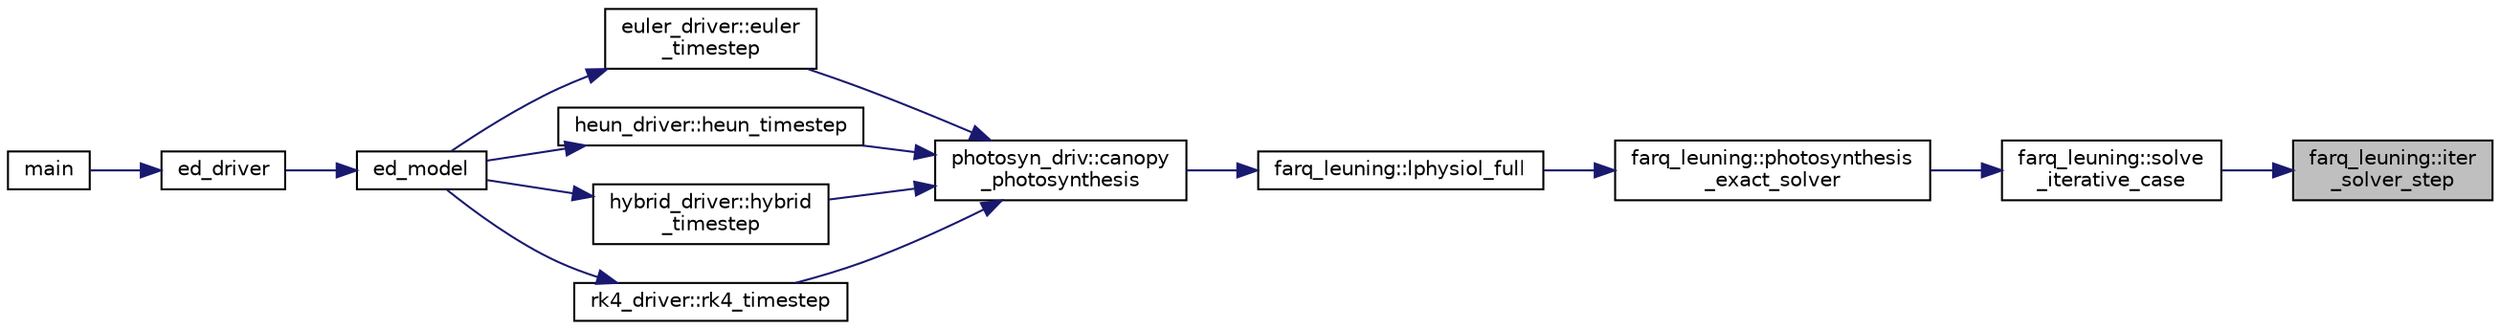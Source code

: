 digraph "farq_leuning::iter_solver_step"
{
 // LATEX_PDF_SIZE
  edge [fontname="Helvetica",fontsize="10",labelfontname="Helvetica",labelfontsize="10"];
  node [fontname="Helvetica",fontsize="10",shape=record];
  rankdir="RL";
  Node1 [label="farq_leuning::iter\l_solver_step",height=0.2,width=0.4,color="black", fillcolor="grey75", style="filled", fontcolor="black",tooltip=" "];
  Node1 -> Node2 [dir="back",color="midnightblue",fontsize="10",style="solid"];
  Node2 [label="farq_leuning::solve\l_iterative_case",height=0.2,width=0.4,color="black", fillcolor="white", style="filled",URL="$namespacefarq__leuning.html#a9036a0b26836ca849077cb1bcbb4e95f",tooltip=" "];
  Node2 -> Node3 [dir="back",color="midnightblue",fontsize="10",style="solid"];
  Node3 [label="farq_leuning::photosynthesis\l_exact_solver",height=0.2,width=0.4,color="black", fillcolor="white", style="filled",URL="$namespacefarq__leuning.html#aebae06db9fbb608fd49ae513894b255d",tooltip=" "];
  Node3 -> Node4 [dir="back",color="midnightblue",fontsize="10",style="solid"];
  Node4 [label="farq_leuning::lphysiol_full",height=0.2,width=0.4,color="black", fillcolor="white", style="filled",URL="$namespacefarq__leuning.html#a89e869a787663ccf1ad028aa9fecd082",tooltip=" "];
  Node4 -> Node5 [dir="back",color="midnightblue",fontsize="10",style="solid"];
  Node5 [label="photosyn_driv::canopy\l_photosynthesis",height=0.2,width=0.4,color="black", fillcolor="white", style="filled",URL="$namespacephotosyn__driv.html#aa13393b717dc9eb128ecd16b900d696b",tooltip="This subroutine will control the photosynthesis scheme (Farquar and Leuning). This is called every st..."];
  Node5 -> Node6 [dir="back",color="midnightblue",fontsize="10",style="solid"];
  Node6 [label="euler_driver::euler\l_timestep",height=0.2,width=0.4,color="black", fillcolor="white", style="filled",URL="$namespaceeuler__driver.html#a55664cda4554324c478d426edcc090ba",tooltip=" "];
  Node6 -> Node7 [dir="back",color="midnightblue",fontsize="10",style="solid"];
  Node7 [label="ed_model",height=0.2,width=0.4,color="black", fillcolor="white", style="filled",URL="$ed__model_8_f90.html#a9804b9ca3fcb1b4e17171d786d50c32c",tooltip="Begins, updates, and outputs results from ecosystem simulation."];
  Node7 -> Node8 [dir="back",color="midnightblue",fontsize="10",style="solid"];
  Node8 [label="ed_driver",height=0.2,width=0.4,color="black", fillcolor="white", style="filled",URL="$ed__driver_8_f90.html#a5706bd8bee60960fe8166de1870e47da",tooltip=" "];
  Node8 -> Node9 [dir="back",color="midnightblue",fontsize="10",style="solid"];
  Node9 [label="main",height=0.2,width=0.4,color="black", fillcolor="white", style="filled",URL="$edmain_8_f90.html#a8ec2266d83cd6c0b762cbcbc92c0af3d",tooltip=" "];
  Node5 -> Node10 [dir="back",color="midnightblue",fontsize="10",style="solid"];
  Node10 [label="heun_driver::heun_timestep",height=0.2,width=0.4,color="black", fillcolor="white", style="filled",URL="$namespaceheun__driver.html#afef0343ba81822423a4a5ebfa053686a",tooltip=" "];
  Node10 -> Node7 [dir="back",color="midnightblue",fontsize="10",style="solid"];
  Node5 -> Node11 [dir="back",color="midnightblue",fontsize="10",style="solid"];
  Node11 [label="hybrid_driver::hybrid\l_timestep",height=0.2,width=0.4,color="black", fillcolor="white", style="filled",URL="$namespacehybrid__driver.html#a579b44c8008742b4e1728108d2c7b0d3",tooltip=" "];
  Node11 -> Node7 [dir="back",color="midnightblue",fontsize="10",style="solid"];
  Node5 -> Node12 [dir="back",color="midnightblue",fontsize="10",style="solid"];
  Node12 [label="rk4_driver::rk4_timestep",height=0.2,width=0.4,color="black", fillcolor="white", style="filled",URL="$namespacerk4__driver.html#abf8bd20405c7ed6a7bab3bdb18d8de87",tooltip=" "];
  Node12 -> Node7 [dir="back",color="midnightblue",fontsize="10",style="solid"];
}
